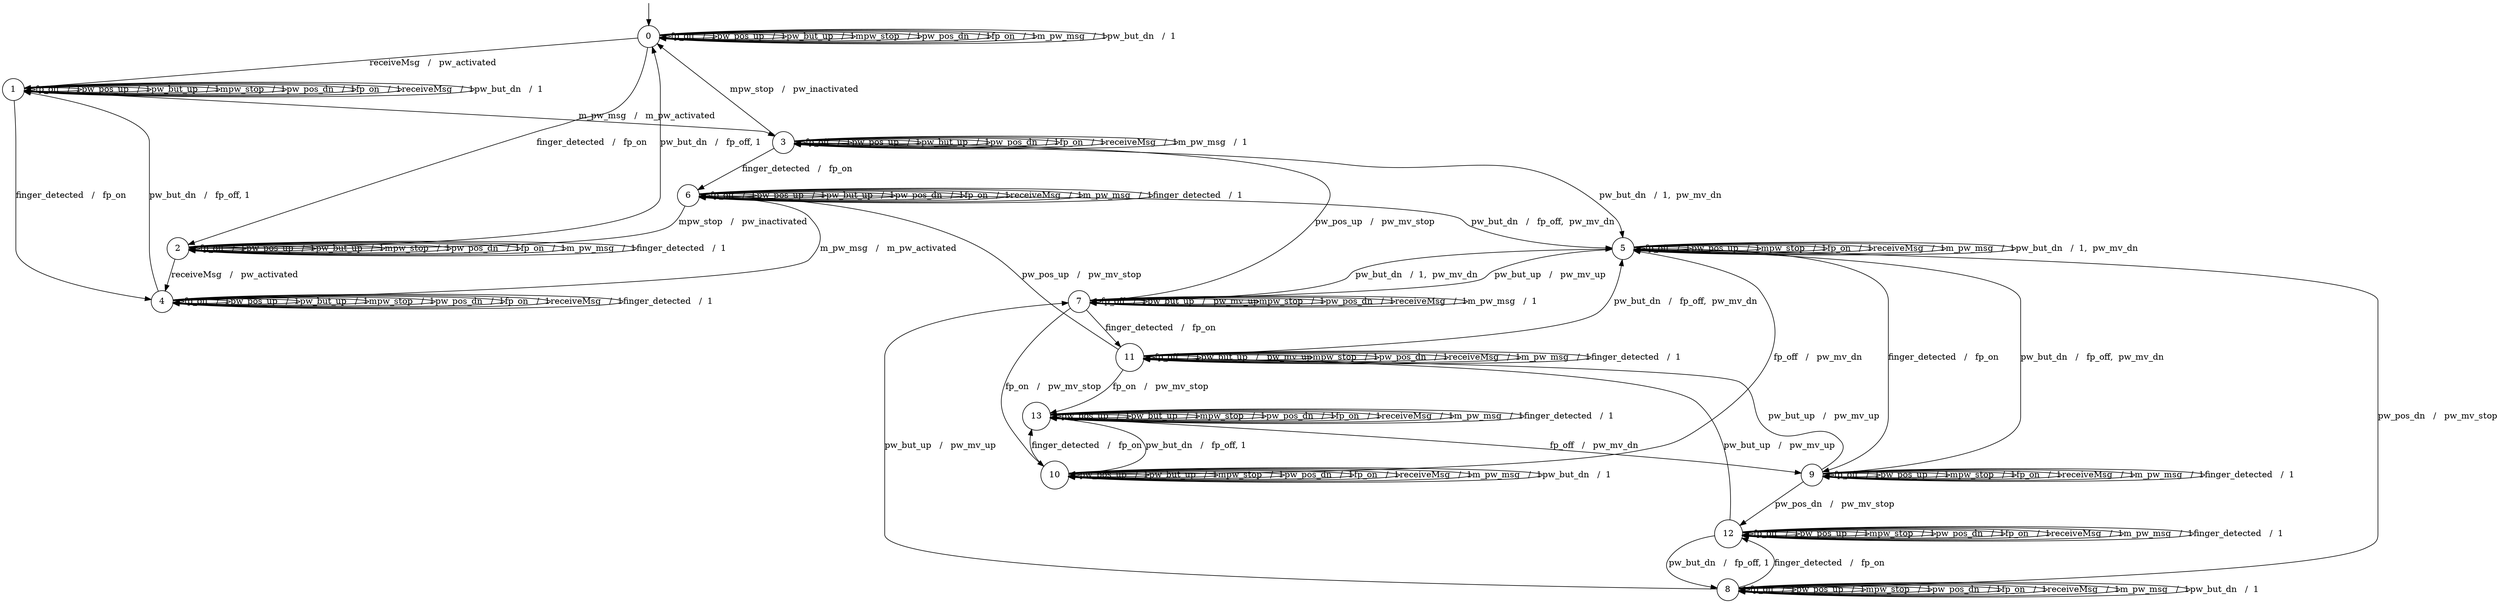 digraph g {

	s0 [shape="circle" label="0"];
	s1 [shape="circle" label="1"];
	s2 [shape="circle" label="2"];
	s3 [shape="circle" label="3"];
	s4 [shape="circle" label="4"];
	s5 [shape="circle" label="5"];
	s6 [shape="circle" label="6"];
	s7 [shape="circle" label="7"];
	s8 [shape="circle" label="8"];
	s9 [shape="circle" label="9"];
	s10 [shape="circle" label="10"];
	s11 [shape="circle" label="11"];
	s12 [shape="circle" label="12"];
	s13 [shape="circle" label="13"];
	s0 -> s0 [label="fp_off   /  1"];
	s0 -> s0 [label="pw_pos_up   /  1"];
	s0 -> s0 [label="pw_but_up   /  1"];
	s0 -> s0 [label="mpw_stop   /  1"];
	s0 -> s0 [label="pw_pos_dn   /  1"];
	s0 -> s0 [label="fp_on   /  1"];
	s0 -> s1 [label="receiveMsg   /   pw_activated"];
	s0 -> s0 [label="m_pw_msg   /  1"];
	s0 -> s0 [label="pw_but_dn   /  1"];
	s0 -> s2 [label="finger_detected   /   fp_on"];
	s1 -> s1 [label="fp_off   /  1"];
	s1 -> s1 [label="pw_pos_up   /  1"];
	s1 -> s1 [label="pw_but_up   /  1"];
	s1 -> s1 [label="mpw_stop   /  1"];
	s1 -> s1 [label="pw_pos_dn   /  1"];
	s1 -> s1 [label="fp_on   /  1"];
	s1 -> s1 [label="receiveMsg   /  1"];
	s1 -> s3 [label="m_pw_msg   /   m_pw_activated"];
	s1 -> s1 [label="pw_but_dn   /  1"];
	s1 -> s4 [label="finger_detected   /   fp_on"];
	s2 -> s2 [label="fp_off   /  1"];
	s2 -> s2 [label="pw_pos_up   /  1"];
	s2 -> s2 [label="pw_but_up   /  1"];
	s2 -> s2 [label="mpw_stop   /  1"];
	s2 -> s2 [label="pw_pos_dn   /  1"];
	s2 -> s2 [label="fp_on   /  1"];
	s2 -> s4 [label="receiveMsg   /   pw_activated"];
	s2 -> s2 [label="m_pw_msg   /  1"];
	s2 -> s0 [label="pw_but_dn   /   fp_off, 1"];
	s2 -> s2 [label="finger_detected   /  1"];
	s3 -> s3 [label="fp_off   /  1"];
	s3 -> s3 [label="pw_pos_up   /  1"];
	s3 -> s3 [label="pw_but_up   /  1"];
	s3 -> s0 [label="mpw_stop   /   pw_inactivated"];
	s3 -> s3 [label="pw_pos_dn   /  1"];
	s3 -> s3 [label="fp_on   /  1"];
	s3 -> s3 [label="receiveMsg   /  1"];
	s3 -> s3 [label="m_pw_msg   /  1"];
	s3 -> s5 [label="pw_but_dn   /  1,  pw_mv_dn"];
	s3 -> s6 [label="finger_detected   /   fp_on"];
	s4 -> s4 [label="fp_off   /  1"];
	s4 -> s4 [label="pw_pos_up   /  1"];
	s4 -> s4 [label="pw_but_up   /  1"];
	s4 -> s4 [label="mpw_stop   /  1"];
	s4 -> s4 [label="pw_pos_dn   /  1"];
	s4 -> s4 [label="fp_on   /  1"];
	s4 -> s4 [label="receiveMsg   /  1"];
	s4 -> s6 [label="m_pw_msg   /   m_pw_activated"];
	s4 -> s1 [label="pw_but_dn   /   fp_off, 1"];
	s4 -> s4 [label="finger_detected   /  1"];
	s5 -> s5 [label="fp_off   /  1"];
	s5 -> s5 [label="pw_pos_up   /  1"];
	s5 -> s7 [label="pw_but_up   /   pw_mv_up"];
	s5 -> s5 [label="mpw_stop   /  1"];
	s5 -> s8 [label="pw_pos_dn   /   pw_mv_stop"];
	s5 -> s5 [label="fp_on   /  1"];
	s5 -> s5 [label="receiveMsg   /  1"];
	s5 -> s5 [label="m_pw_msg   /  1"];
	s5 -> s5 [label="pw_but_dn   /  1,  pw_mv_dn"];
	s5 -> s9 [label="finger_detected   /   fp_on"];
	s6 -> s6 [label="fp_off   /  1"];
	s6 -> s6 [label="pw_pos_up   /  1"];
	s6 -> s6 [label="pw_but_up   /  1"];
	s6 -> s2 [label="mpw_stop   /   pw_inactivated"];
	s6 -> s6 [label="pw_pos_dn   /  1"];
	s6 -> s6 [label="fp_on   /  1"];
	s6 -> s6 [label="receiveMsg   /  1"];
	s6 -> s6 [label="m_pw_msg   /  1"];
	s6 -> s5 [label="pw_but_dn   /   fp_off,  pw_mv_dn"];
	s6 -> s6 [label="finger_detected   /  1"];
	s7 -> s7 [label="fp_off   /  1"];
	s7 -> s3 [label="pw_pos_up   /   pw_mv_stop"];
	s7 -> s7 [label="pw_but_up   /   pw_mv_up"];
	s7 -> s7 [label="mpw_stop   /  1"];
	s7 -> s7 [label="pw_pos_dn   /  1"];
	s7 -> s10 [label="fp_on   /   pw_mv_stop"];
	s7 -> s7 [label="receiveMsg   /  1"];
	s7 -> s7 [label="m_pw_msg   /  1"];
	s7 -> s5 [label="pw_but_dn   /  1,  pw_mv_dn"];
	s7 -> s11 [label="finger_detected   /   fp_on"];
	s8 -> s8 [label="fp_off   /  1"];
	s8 -> s8 [label="pw_pos_up   /  1"];
	s8 -> s7 [label="pw_but_up   /   pw_mv_up"];
	s8 -> s8 [label="mpw_stop   /  1"];
	s8 -> s8 [label="pw_pos_dn   /  1"];
	s8 -> s8 [label="fp_on   /  1"];
	s8 -> s8 [label="receiveMsg   /  1"];
	s8 -> s8 [label="m_pw_msg   /  1"];
	s8 -> s8 [label="pw_but_dn   /  1"];
	s8 -> s12 [label="finger_detected   /   fp_on"];
	s9 -> s9 [label="fp_off   /  1"];
	s9 -> s9 [label="pw_pos_up   /  1"];
	s9 -> s11 [label="pw_but_up   /   pw_mv_up"];
	s9 -> s9 [label="mpw_stop   /  1"];
	s9 -> s12 [label="pw_pos_dn   /   pw_mv_stop"];
	s9 -> s9 [label="fp_on   /  1"];
	s9 -> s9 [label="receiveMsg   /  1"];
	s9 -> s9 [label="m_pw_msg   /  1"];
	s9 -> s5 [label="pw_but_dn   /   fp_off,  pw_mv_dn"];
	s9 -> s9 [label="finger_detected   /  1"];
	s10 -> s5 [label="fp_off   /   pw_mv_dn"];
	s10 -> s10 [label="pw_pos_up   /  1"];
	s10 -> s10 [label="pw_but_up   /  1"];
	s10 -> s10 [label="mpw_stop   /  1"];
	s10 -> s10 [label="pw_pos_dn   /  1"];
	s10 -> s10 [label="fp_on   /  1"];
	s10 -> s10 [label="receiveMsg   /  1"];
	s10 -> s10 [label="m_pw_msg   /  1"];
	s10 -> s10 [label="pw_but_dn   /  1"];
	s10 -> s13 [label="finger_detected   /   fp_on"];
	s11 -> s11 [label="fp_off   /  1"];
	s11 -> s6 [label="pw_pos_up   /   pw_mv_stop"];
	s11 -> s11 [label="pw_but_up   /   pw_mv_up"];
	s11 -> s11 [label="mpw_stop   /  1"];
	s11 -> s11 [label="pw_pos_dn   /  1"];
	s11 -> s13 [label="fp_on   /   pw_mv_stop"];
	s11 -> s11 [label="receiveMsg   /  1"];
	s11 -> s11 [label="m_pw_msg   /  1"];
	s11 -> s5 [label="pw_but_dn   /   fp_off,  pw_mv_dn"];
	s11 -> s11 [label="finger_detected   /  1"];
	s12 -> s12 [label="fp_off   /  1"];
	s12 -> s12 [label="pw_pos_up   /  1"];
	s12 -> s11 [label="pw_but_up   /   pw_mv_up"];
	s12 -> s12 [label="mpw_stop   /  1"];
	s12 -> s12 [label="pw_pos_dn   /  1"];
	s12 -> s12 [label="fp_on   /  1"];
	s12 -> s12 [label="receiveMsg   /  1"];
	s12 -> s12 [label="m_pw_msg   /  1"];
	s12 -> s8 [label="pw_but_dn   /   fp_off, 1"];
	s12 -> s12 [label="finger_detected   /  1"];
	s13 -> s9 [label="fp_off   /   pw_mv_dn"];
	s13 -> s13 [label="pw_pos_up   /  1"];
	s13 -> s13 [label="pw_but_up   /  1"];
	s13 -> s13 [label="mpw_stop   /  1"];
	s13 -> s13 [label="pw_pos_dn   /  1"];
	s13 -> s13 [label="fp_on   /  1"];
	s13 -> s13 [label="receiveMsg   /  1"];
	s13 -> s13 [label="m_pw_msg   /  1"];
	s13 -> s10 [label="pw_but_dn   /   fp_off, 1"];
	s13 -> s13 [label="finger_detected   /  1"];

__start0 [label="" shape="none" width="0" height="0"];
__start0 -> s0;

}
